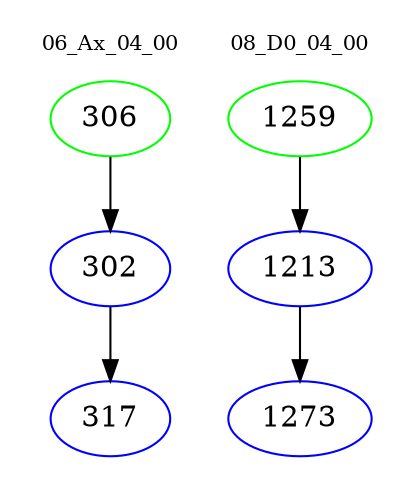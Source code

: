 digraph{
subgraph cluster_0 {
color = white
label = "06_Ax_04_00";
fontsize=10;
T0_306 [label="306", color="green"]
T0_306 -> T0_302 [color="black"]
T0_302 [label="302", color="blue"]
T0_302 -> T0_317 [color="black"]
T0_317 [label="317", color="blue"]
}
subgraph cluster_1 {
color = white
label = "08_D0_04_00";
fontsize=10;
T1_1259 [label="1259", color="green"]
T1_1259 -> T1_1213 [color="black"]
T1_1213 [label="1213", color="blue"]
T1_1213 -> T1_1273 [color="black"]
T1_1273 [label="1273", color="blue"]
}
}

